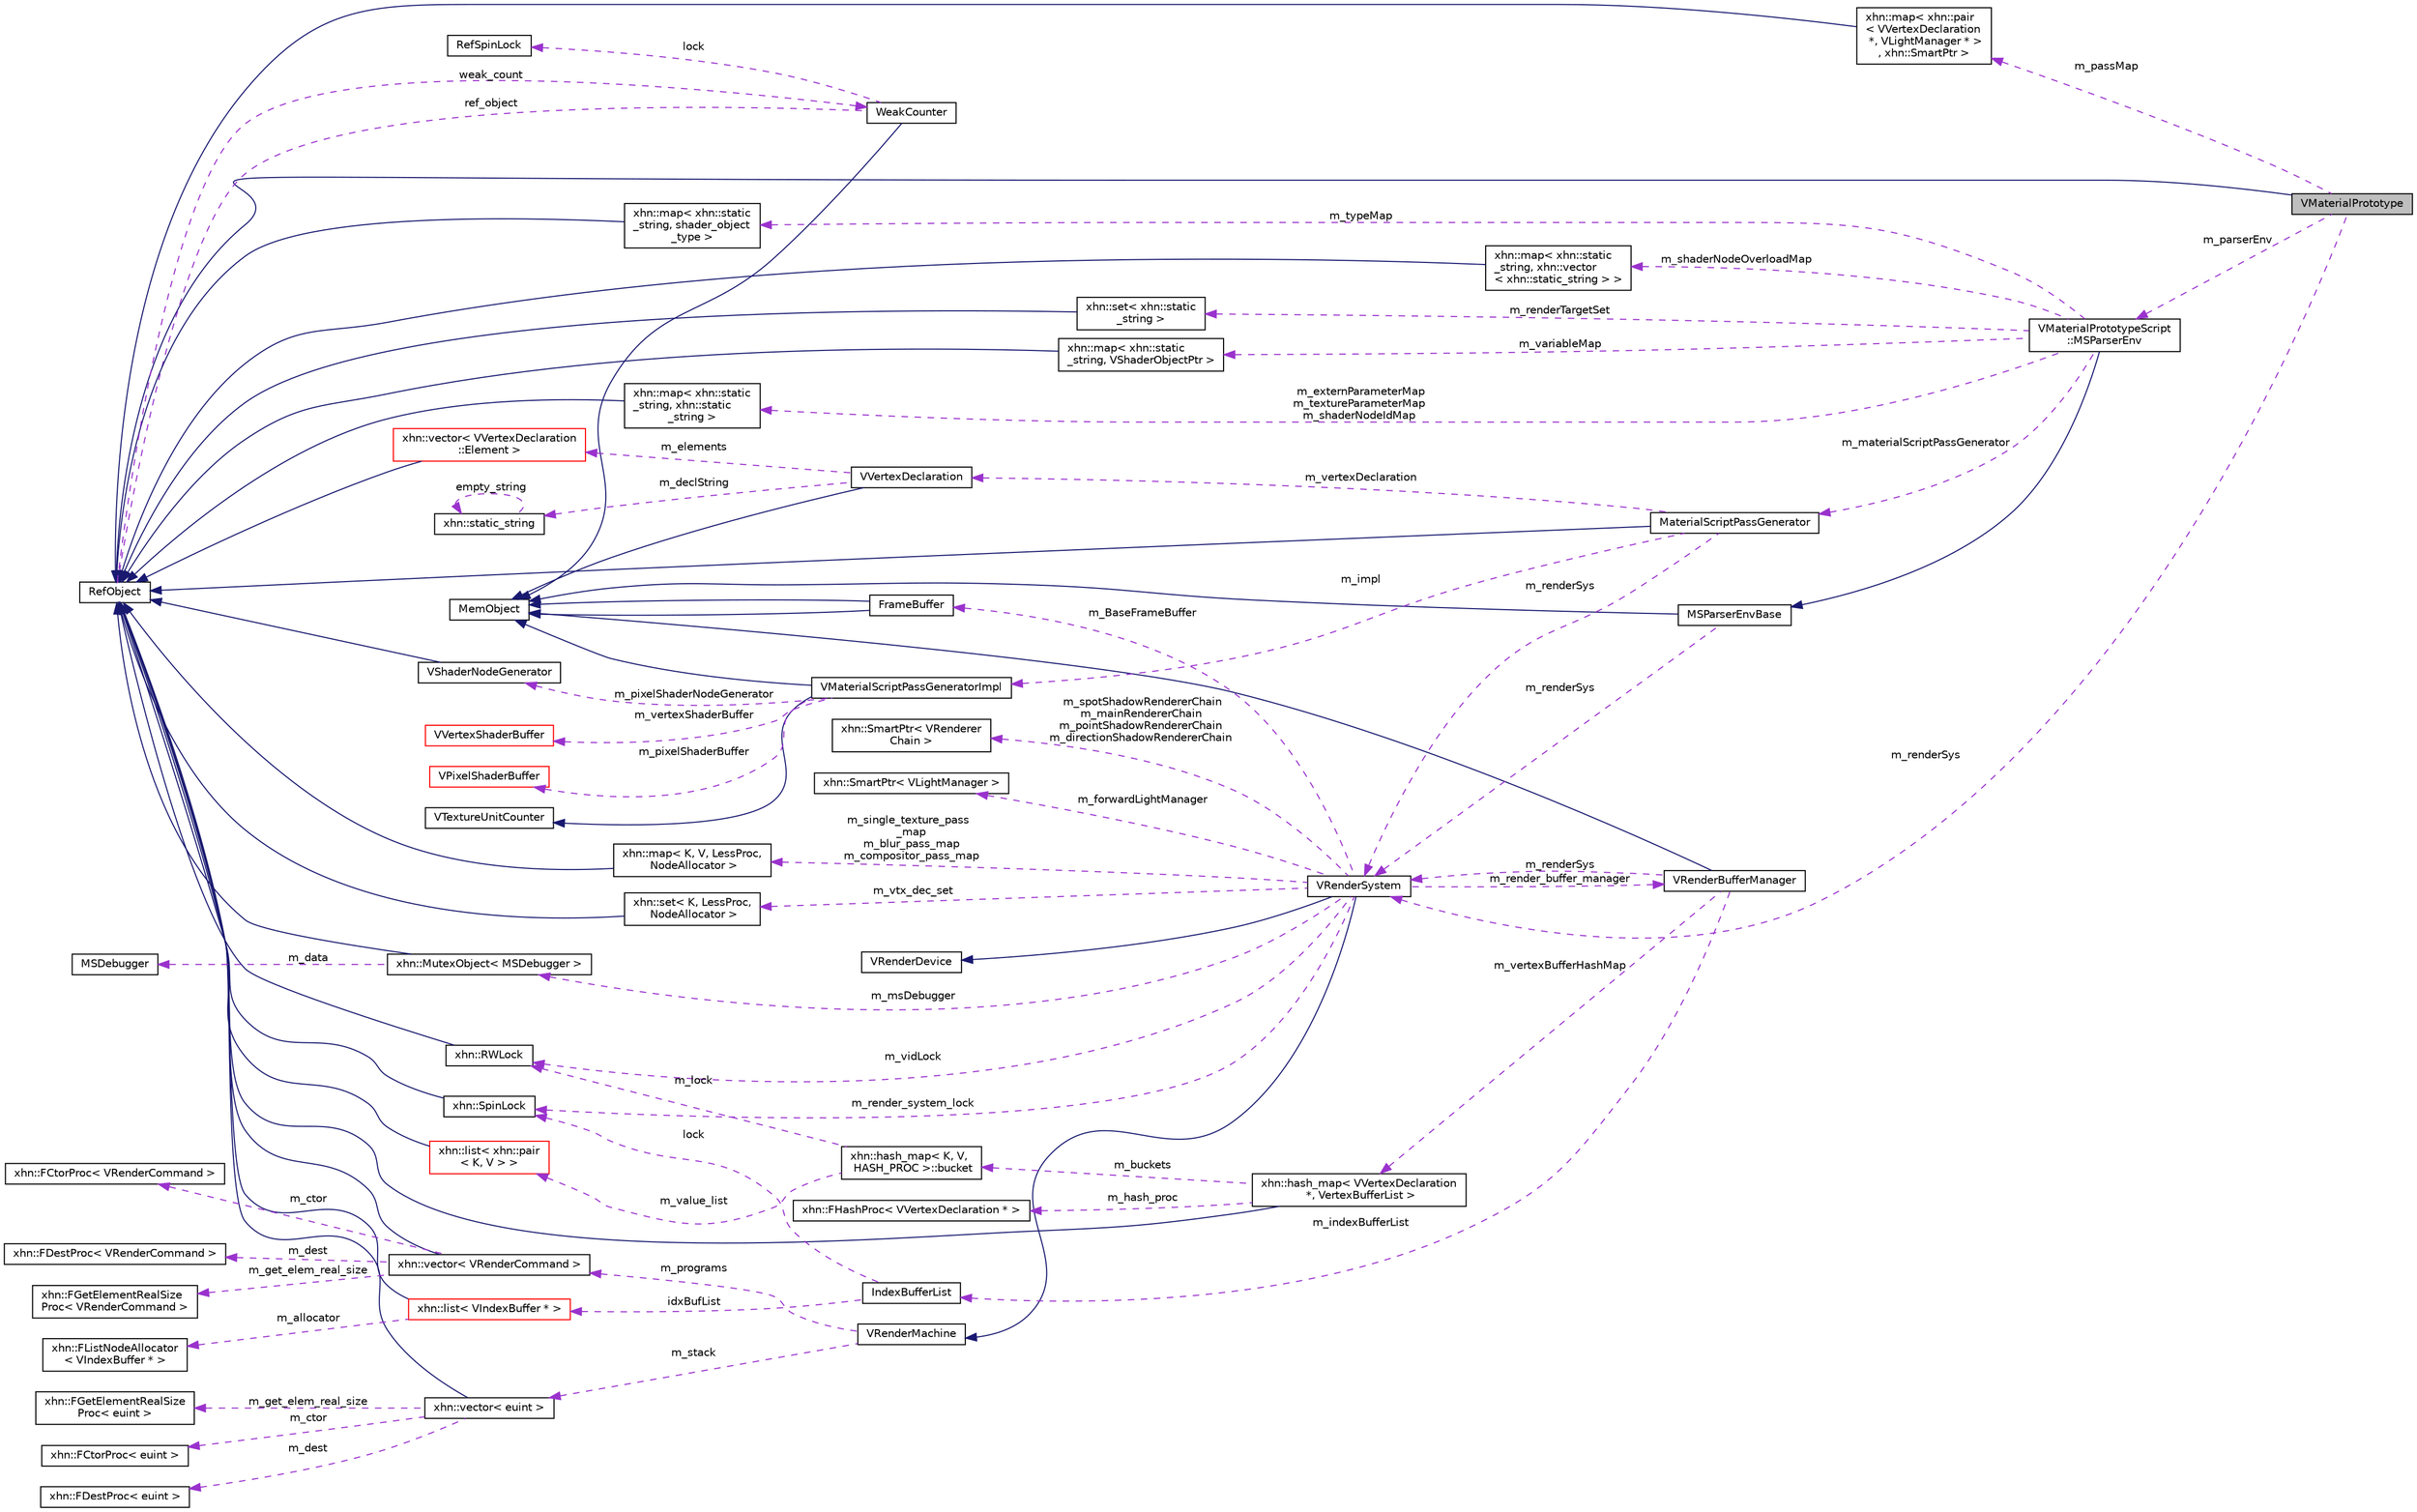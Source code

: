 digraph "VMaterialPrototype"
{
  edge [fontname="Helvetica",fontsize="10",labelfontname="Helvetica",labelfontsize="10"];
  node [fontname="Helvetica",fontsize="10",shape=record];
  rankdir="LR";
  Node1 [label="VMaterialPrototype",height=0.2,width=0.4,color="black", fillcolor="grey75", style="filled", fontcolor="black"];
  Node2 -> Node1 [dir="back",color="midnightblue",fontsize="10",style="solid",fontname="Helvetica"];
  Node2 [label="RefObject",height=0.2,width=0.4,color="black", fillcolor="white", style="filled",URL="$class_ref_object.html"];
  Node3 -> Node2 [dir="back",color="darkorchid3",fontsize="10",style="dashed",label=" weak_count" ,fontname="Helvetica"];
  Node3 [label="WeakCounter",height=0.2,width=0.4,color="black", fillcolor="white", style="filled",URL="$class_weak_counter.html",tooltip="WeakCounter. "];
  Node4 -> Node3 [dir="back",color="midnightblue",fontsize="10",style="solid",fontname="Helvetica"];
  Node4 [label="MemObject",height=0.2,width=0.4,color="black", fillcolor="white", style="filled",URL="$class_mem_object.html"];
  Node5 -> Node3 [dir="back",color="darkorchid3",fontsize="10",style="dashed",label=" lock" ,fontname="Helvetica"];
  Node5 [label="RefSpinLock",height=0.2,width=0.4,color="black", fillcolor="white", style="filled",URL="$class_ref_spin_lock.html"];
  Node2 -> Node3 [dir="back",color="darkorchid3",fontsize="10",style="dashed",label=" ref_object" ,fontname="Helvetica"];
  Node6 -> Node1 [dir="back",color="darkorchid3",fontsize="10",style="dashed",label=" m_renderSys" ,fontname="Helvetica"];
  Node6 [label="VRenderSystem",height=0.2,width=0.4,color="black", fillcolor="white", style="filled",URL="$class_v_render_system.html",tooltip="VRenderSystem 渲染系统 "];
  Node7 -> Node6 [dir="back",color="midnightblue",fontsize="10",style="solid",fontname="Helvetica"];
  Node7 [label="VRenderMachine",height=0.2,width=0.4,color="black", fillcolor="white", style="filled",URL="$class_v_render_machine.html"];
  Node8 -> Node7 [dir="back",color="darkorchid3",fontsize="10",style="dashed",label=" m_programs" ,fontname="Helvetica"];
  Node8 [label="xhn::vector\< VRenderCommand \>",height=0.2,width=0.4,color="black", fillcolor="white", style="filled",URL="$classxhn_1_1vector.html"];
  Node2 -> Node8 [dir="back",color="midnightblue",fontsize="10",style="solid",fontname="Helvetica"];
  Node9 -> Node8 [dir="back",color="darkorchid3",fontsize="10",style="dashed",label=" m_ctor" ,fontname="Helvetica"];
  Node9 [label="xhn::FCtorProc\< VRenderCommand \>",height=0.2,width=0.4,color="black", fillcolor="white", style="filled",URL="$structxhn_1_1_f_ctor_proc.html"];
  Node10 -> Node8 [dir="back",color="darkorchid3",fontsize="10",style="dashed",label=" m_dest" ,fontname="Helvetica"];
  Node10 [label="xhn::FDestProc\< VRenderCommand \>",height=0.2,width=0.4,color="black", fillcolor="white", style="filled",URL="$structxhn_1_1_f_dest_proc.html"];
  Node11 -> Node8 [dir="back",color="darkorchid3",fontsize="10",style="dashed",label=" m_get_elem_real_size" ,fontname="Helvetica"];
  Node11 [label="xhn::FGetElementRealSize\lProc\< VRenderCommand \>",height=0.2,width=0.4,color="black", fillcolor="white", style="filled",URL="$structxhn_1_1_f_get_element_real_size_proc.html"];
  Node12 -> Node7 [dir="back",color="darkorchid3",fontsize="10",style="dashed",label=" m_stack" ,fontname="Helvetica"];
  Node12 [label="xhn::vector\< euint \>",height=0.2,width=0.4,color="black", fillcolor="white", style="filled",URL="$classxhn_1_1vector.html"];
  Node2 -> Node12 [dir="back",color="midnightblue",fontsize="10",style="solid",fontname="Helvetica"];
  Node13 -> Node12 [dir="back",color="darkorchid3",fontsize="10",style="dashed",label=" m_get_elem_real_size" ,fontname="Helvetica"];
  Node13 [label="xhn::FGetElementRealSize\lProc\< euint \>",height=0.2,width=0.4,color="black", fillcolor="white", style="filled",URL="$structxhn_1_1_f_get_element_real_size_proc.html"];
  Node14 -> Node12 [dir="back",color="darkorchid3",fontsize="10",style="dashed",label=" m_ctor" ,fontname="Helvetica"];
  Node14 [label="xhn::FCtorProc\< euint \>",height=0.2,width=0.4,color="black", fillcolor="white", style="filled",URL="$structxhn_1_1_f_ctor_proc.html"];
  Node15 -> Node12 [dir="back",color="darkorchid3",fontsize="10",style="dashed",label=" m_dest" ,fontname="Helvetica"];
  Node15 [label="xhn::FDestProc\< euint \>",height=0.2,width=0.4,color="black", fillcolor="white", style="filled",URL="$structxhn_1_1_f_dest_proc.html"];
  Node16 -> Node6 [dir="back",color="midnightblue",fontsize="10",style="solid",fontname="Helvetica"];
  Node16 [label="VRenderDevice",height=0.2,width=0.4,color="black", fillcolor="white", style="filled",URL="$class_v_render_device.html"];
  Node17 -> Node6 [dir="back",color="darkorchid3",fontsize="10",style="dashed",label=" m_vidLock" ,fontname="Helvetica"];
  Node17 [label="xhn::RWLock",height=0.2,width=0.4,color="black", fillcolor="white", style="filled",URL="$classxhn_1_1_r_w_lock.html",tooltip="RWLock. "];
  Node2 -> Node17 [dir="back",color="midnightblue",fontsize="10",style="solid",fontname="Helvetica"];
  Node18 -> Node6 [dir="back",color="darkorchid3",fontsize="10",style="dashed",label=" m_render_buffer_manager" ,fontname="Helvetica"];
  Node18 [label="VRenderBufferManager",height=0.2,width=0.4,color="black", fillcolor="white", style="filled",URL="$class_v_render_buffer_manager.html",tooltip="VRenderBufferManager 渲染缓冲管理器 "];
  Node4 -> Node18 [dir="back",color="midnightblue",fontsize="10",style="solid",fontname="Helvetica"];
  Node19 -> Node18 [dir="back",color="darkorchid3",fontsize="10",style="dashed",label=" m_vertexBufferHashMap" ,fontname="Helvetica"];
  Node19 [label="xhn::hash_map\< VVertexDeclaration\l *, VertexBufferList \>",height=0.2,width=0.4,color="black", fillcolor="white", style="filled",URL="$classxhn_1_1hash__map.html"];
  Node2 -> Node19 [dir="back",color="midnightblue",fontsize="10",style="solid",fontname="Helvetica"];
  Node20 -> Node19 [dir="back",color="darkorchid3",fontsize="10",style="dashed",label=" m_hash_proc" ,fontname="Helvetica"];
  Node20 [label="xhn::FHashProc\< VVertexDeclaration * \>",height=0.2,width=0.4,color="black", fillcolor="white", style="filled",URL="$structxhn_1_1_f_hash_proc.html"];
  Node21 -> Node19 [dir="back",color="darkorchid3",fontsize="10",style="dashed",label=" m_buckets" ,fontname="Helvetica"];
  Node21 [label="xhn::hash_map\< K, V,\l HASH_PROC \>::bucket",height=0.2,width=0.4,color="black", fillcolor="white", style="filled",URL="$classxhn_1_1hash__map_1_1bucket.html"];
  Node17 -> Node21 [dir="back",color="darkorchid3",fontsize="10",style="dashed",label=" m_lock" ,fontname="Helvetica"];
  Node22 -> Node21 [dir="back",color="darkorchid3",fontsize="10",style="dashed",label=" m_value_list" ,fontname="Helvetica"];
  Node22 [label="xhn::list\< xhn::pair\l\< K, V \> \>",height=0.2,width=0.4,color="red", fillcolor="white", style="filled",URL="$classxhn_1_1list.html"];
  Node2 -> Node22 [dir="back",color="midnightblue",fontsize="10",style="solid",fontname="Helvetica"];
  Node6 -> Node18 [dir="back",color="darkorchid3",fontsize="10",style="dashed",label=" m_renderSys" ,fontname="Helvetica"];
  Node23 -> Node18 [dir="back",color="darkorchid3",fontsize="10",style="dashed",label=" m_indexBufferList" ,fontname="Helvetica"];
  Node23 [label="IndexBufferList",height=0.2,width=0.4,color="black", fillcolor="white", style="filled",URL="$struct_index_buffer_list.html"];
  Node24 -> Node23 [dir="back",color="darkorchid3",fontsize="10",style="dashed",label=" lock" ,fontname="Helvetica"];
  Node24 [label="xhn::SpinLock",height=0.2,width=0.4,color="black", fillcolor="white", style="filled",URL="$classxhn_1_1_spin_lock.html",tooltip="SpinLock. "];
  Node2 -> Node24 [dir="back",color="midnightblue",fontsize="10",style="solid",fontname="Helvetica"];
  Node25 -> Node23 [dir="back",color="darkorchid3",fontsize="10",style="dashed",label=" idxBufList" ,fontname="Helvetica"];
  Node25 [label="xhn::list\< VIndexBuffer * \>",height=0.2,width=0.4,color="red", fillcolor="white", style="filled",URL="$classxhn_1_1list.html"];
  Node2 -> Node25 [dir="back",color="midnightblue",fontsize="10",style="solid",fontname="Helvetica"];
  Node26 -> Node25 [dir="back",color="darkorchid3",fontsize="10",style="dashed",label=" m_allocator" ,fontname="Helvetica"];
  Node26 [label="xhn::FListNodeAllocator\l\< VIndexBuffer * \>",height=0.2,width=0.4,color="black", fillcolor="white", style="filled",URL="$classxhn_1_1_f_list_node_allocator.html"];
  Node27 -> Node6 [dir="back",color="darkorchid3",fontsize="10",style="dashed",label=" m_BaseFrameBuffer" ,fontname="Helvetica"];
  Node27 [label="FrameBuffer",height=0.2,width=0.4,color="black", fillcolor="white", style="filled",URL="$class_frame_buffer.html",tooltip="FrameBuffer 帧缓冲 "];
  Node4 -> Node27 [dir="back",color="midnightblue",fontsize="10",style="solid",fontname="Helvetica"];
  Node4 -> Node27 [dir="back",color="midnightblue",fontsize="10",style="solid",fontname="Helvetica"];
  Node28 -> Node6 [dir="back",color="darkorchid3",fontsize="10",style="dashed",label=" m_msDebugger" ,fontname="Helvetica"];
  Node28 [label="xhn::MutexObject\< MSDebugger \>",height=0.2,width=0.4,color="black", fillcolor="white", style="filled",URL="$classxhn_1_1_mutex_object.html"];
  Node2 -> Node28 [dir="back",color="midnightblue",fontsize="10",style="solid",fontname="Helvetica"];
  Node29 -> Node28 [dir="back",color="darkorchid3",fontsize="10",style="dashed",label=" m_data" ,fontname="Helvetica"];
  Node29 [label="MSDebugger",height=0.2,width=0.4,color="black", fillcolor="white", style="filled",URL="$class_m_s_debugger.html"];
  Node30 -> Node6 [dir="back",color="darkorchid3",fontsize="10",style="dashed",label=" m_single_texture_pass\l_map\nm_blur_pass_map\nm_compositor_pass_map" ,fontname="Helvetica"];
  Node30 [label="xhn::map\< K, V, LessProc,\l NodeAllocator \>",height=0.2,width=0.4,color="black", fillcolor="white", style="filled",URL="$classxhn_1_1map.html"];
  Node2 -> Node30 [dir="back",color="midnightblue",fontsize="10",style="solid",fontname="Helvetica"];
  Node31 -> Node6 [dir="back",color="darkorchid3",fontsize="10",style="dashed",label=" m_vtx_dec_set" ,fontname="Helvetica"];
  Node31 [label="xhn::set\< K, LessProc,\l NodeAllocator \>",height=0.2,width=0.4,color="black", fillcolor="white", style="filled",URL="$classxhn_1_1set.html"];
  Node2 -> Node31 [dir="back",color="midnightblue",fontsize="10",style="solid",fontname="Helvetica"];
  Node24 -> Node6 [dir="back",color="darkorchid3",fontsize="10",style="dashed",label=" m_render_system_lock" ,fontname="Helvetica"];
  Node32 -> Node6 [dir="back",color="darkorchid3",fontsize="10",style="dashed",label=" m_spotShadowRendererChain\nm_mainRendererChain\nm_pointShadowRendererChain\nm_directionShadowRendererChain" ,fontname="Helvetica"];
  Node32 [label="xhn::SmartPtr\< VRenderer\lChain \>",height=0.2,width=0.4,color="black", fillcolor="white", style="filled",URL="$classxhn_1_1_smart_ptr.html"];
  Node33 -> Node6 [dir="back",color="darkorchid3",fontsize="10",style="dashed",label=" m_forwardLightManager" ,fontname="Helvetica"];
  Node33 [label="xhn::SmartPtr\< VLightManager \>",height=0.2,width=0.4,color="black", fillcolor="white", style="filled",URL="$classxhn_1_1_smart_ptr.html"];
  Node34 -> Node1 [dir="back",color="darkorchid3",fontsize="10",style="dashed",label=" m_parserEnv" ,fontname="Helvetica"];
  Node34 [label="VMaterialPrototypeScript\l::MSParserEnv",height=0.2,width=0.4,color="black", fillcolor="white", style="filled",URL="$class_v_material_prototype_script_1_1_m_s_parser_env.html"];
  Node35 -> Node34 [dir="back",color="midnightblue",fontsize="10",style="solid",fontname="Helvetica"];
  Node35 [label="MSParserEnvBase",height=0.2,width=0.4,color="black", fillcolor="white", style="filled",URL="$class_m_s_parser_env_base.html",tooltip="MSParserEnvBase. "];
  Node4 -> Node35 [dir="back",color="midnightblue",fontsize="10",style="solid",fontname="Helvetica"];
  Node6 -> Node35 [dir="back",color="darkorchid3",fontsize="10",style="dashed",label=" m_renderSys" ,fontname="Helvetica"];
  Node36 -> Node34 [dir="back",color="darkorchid3",fontsize="10",style="dashed",label=" m_externParameterMap\nm_textureParameterMap\nm_shaderNodeIdMap" ,fontname="Helvetica"];
  Node36 [label="xhn::map\< xhn::static\l_string, xhn::static\l_string \>",height=0.2,width=0.4,color="black", fillcolor="white", style="filled",URL="$classxhn_1_1map.html"];
  Node2 -> Node36 [dir="back",color="midnightblue",fontsize="10",style="solid",fontname="Helvetica"];
  Node37 -> Node34 [dir="back",color="darkorchid3",fontsize="10",style="dashed",label=" m_renderTargetSet" ,fontname="Helvetica"];
  Node37 [label="xhn::set\< xhn::static\l_string \>",height=0.2,width=0.4,color="black", fillcolor="white", style="filled",URL="$classxhn_1_1set.html"];
  Node2 -> Node37 [dir="back",color="midnightblue",fontsize="10",style="solid",fontname="Helvetica"];
  Node38 -> Node34 [dir="back",color="darkorchid3",fontsize="10",style="dashed",label=" m_shaderNodeOverloadMap" ,fontname="Helvetica"];
  Node38 [label="xhn::map\< xhn::static\l_string, xhn::vector\l\< xhn::static_string \> \>",height=0.2,width=0.4,color="black", fillcolor="white", style="filled",URL="$classxhn_1_1map.html"];
  Node2 -> Node38 [dir="back",color="midnightblue",fontsize="10",style="solid",fontname="Helvetica"];
  Node39 -> Node34 [dir="back",color="darkorchid3",fontsize="10",style="dashed",label=" m_typeMap" ,fontname="Helvetica"];
  Node39 [label="xhn::map\< xhn::static\l_string, shader_object\l_type \>",height=0.2,width=0.4,color="black", fillcolor="white", style="filled",URL="$classxhn_1_1map.html"];
  Node2 -> Node39 [dir="back",color="midnightblue",fontsize="10",style="solid",fontname="Helvetica"];
  Node40 -> Node34 [dir="back",color="darkorchid3",fontsize="10",style="dashed",label=" m_variableMap" ,fontname="Helvetica"];
  Node40 [label="xhn::map\< xhn::static\l_string, VShaderObjectPtr \>",height=0.2,width=0.4,color="black", fillcolor="white", style="filled",URL="$classxhn_1_1map.html"];
  Node2 -> Node40 [dir="back",color="midnightblue",fontsize="10",style="solid",fontname="Helvetica"];
  Node41 -> Node34 [dir="back",color="darkorchid3",fontsize="10",style="dashed",label=" m_materialScriptPassGenerator" ,fontname="Helvetica"];
  Node41 [label="MaterialScriptPassGenerator",height=0.2,width=0.4,color="black", fillcolor="white", style="filled",URL="$class_material_script_pass_generator.html"];
  Node2 -> Node41 [dir="back",color="midnightblue",fontsize="10",style="solid",fontname="Helvetica"];
  Node6 -> Node41 [dir="back",color="darkorchid3",fontsize="10",style="dashed",label=" m_renderSys" ,fontname="Helvetica"];
  Node42 -> Node41 [dir="back",color="darkorchid3",fontsize="10",style="dashed",label=" m_vertexDeclaration" ,fontname="Helvetica"];
  Node42 [label="VVertexDeclaration",height=0.2,width=0.4,color="black", fillcolor="white", style="filled",URL="$class_v_vertex_declaration.html"];
  Node4 -> Node42 [dir="back",color="midnightblue",fontsize="10",style="solid",fontname="Helvetica"];
  Node43 -> Node42 [dir="back",color="darkorchid3",fontsize="10",style="dashed",label=" m_elements" ,fontname="Helvetica"];
  Node43 [label="xhn::vector\< VVertexDeclaration\l::Element \>",height=0.2,width=0.4,color="red", fillcolor="white", style="filled",URL="$classxhn_1_1vector.html"];
  Node2 -> Node43 [dir="back",color="midnightblue",fontsize="10",style="solid",fontname="Helvetica"];
  Node44 -> Node42 [dir="back",color="darkorchid3",fontsize="10",style="dashed",label=" m_declString" ,fontname="Helvetica"];
  Node44 [label="xhn::static_string",height=0.2,width=0.4,color="black", fillcolor="white", style="filled",URL="$classxhn_1_1static__string.html"];
  Node44 -> Node44 [dir="back",color="darkorchid3",fontsize="10",style="dashed",label=" empty_string" ,fontname="Helvetica"];
  Node45 -> Node41 [dir="back",color="darkorchid3",fontsize="10",style="dashed",label=" m_impl" ,fontname="Helvetica"];
  Node45 [label="VMaterialScriptPassGeneratorImpl",height=0.2,width=0.4,color="black", fillcolor="white", style="filled",URL="$class_v_material_script_pass_generator_impl.html"];
  Node4 -> Node45 [dir="back",color="midnightblue",fontsize="10",style="solid",fontname="Helvetica"];
  Node46 -> Node45 [dir="back",color="midnightblue",fontsize="10",style="solid",fontname="Helvetica"];
  Node46 [label="VTextureUnitCounter",height=0.2,width=0.4,color="black", fillcolor="white", style="filled",URL="$class_v_texture_unit_counter.html"];
  Node47 -> Node45 [dir="back",color="darkorchid3",fontsize="10",style="dashed",label=" m_vertexShaderBuffer" ,fontname="Helvetica"];
  Node47 [label="VVertexShaderBuffer",height=0.2,width=0.4,color="red", fillcolor="white", style="filled",URL="$class_v_vertex_shader_buffer.html"];
  Node48 -> Node45 [dir="back",color="darkorchid3",fontsize="10",style="dashed",label=" m_pixelShaderNodeGenerator" ,fontname="Helvetica"];
  Node48 [label="VShaderNodeGenerator",height=0.2,width=0.4,color="black", fillcolor="white", style="filled",URL="$class_v_shader_node_generator.html"];
  Node2 -> Node48 [dir="back",color="midnightblue",fontsize="10",style="solid",fontname="Helvetica"];
  Node49 -> Node45 [dir="back",color="darkorchid3",fontsize="10",style="dashed",label=" m_pixelShaderBuffer" ,fontname="Helvetica"];
  Node49 [label="VPixelShaderBuffer",height=0.2,width=0.4,color="red", fillcolor="white", style="filled",URL="$class_v_pixel_shader_buffer.html"];
  Node50 -> Node1 [dir="back",color="darkorchid3",fontsize="10",style="dashed",label=" m_passMap" ,fontname="Helvetica"];
  Node50 [label="xhn::map\< xhn::pair\l\< VVertexDeclaration\l *, VLightManager * \>\l, xhn::SmartPtr \>",height=0.2,width=0.4,color="black", fillcolor="white", style="filled",URL="$classxhn_1_1map.html"];
  Node2 -> Node50 [dir="back",color="midnightblue",fontsize="10",style="solid",fontname="Helvetica"];
}
